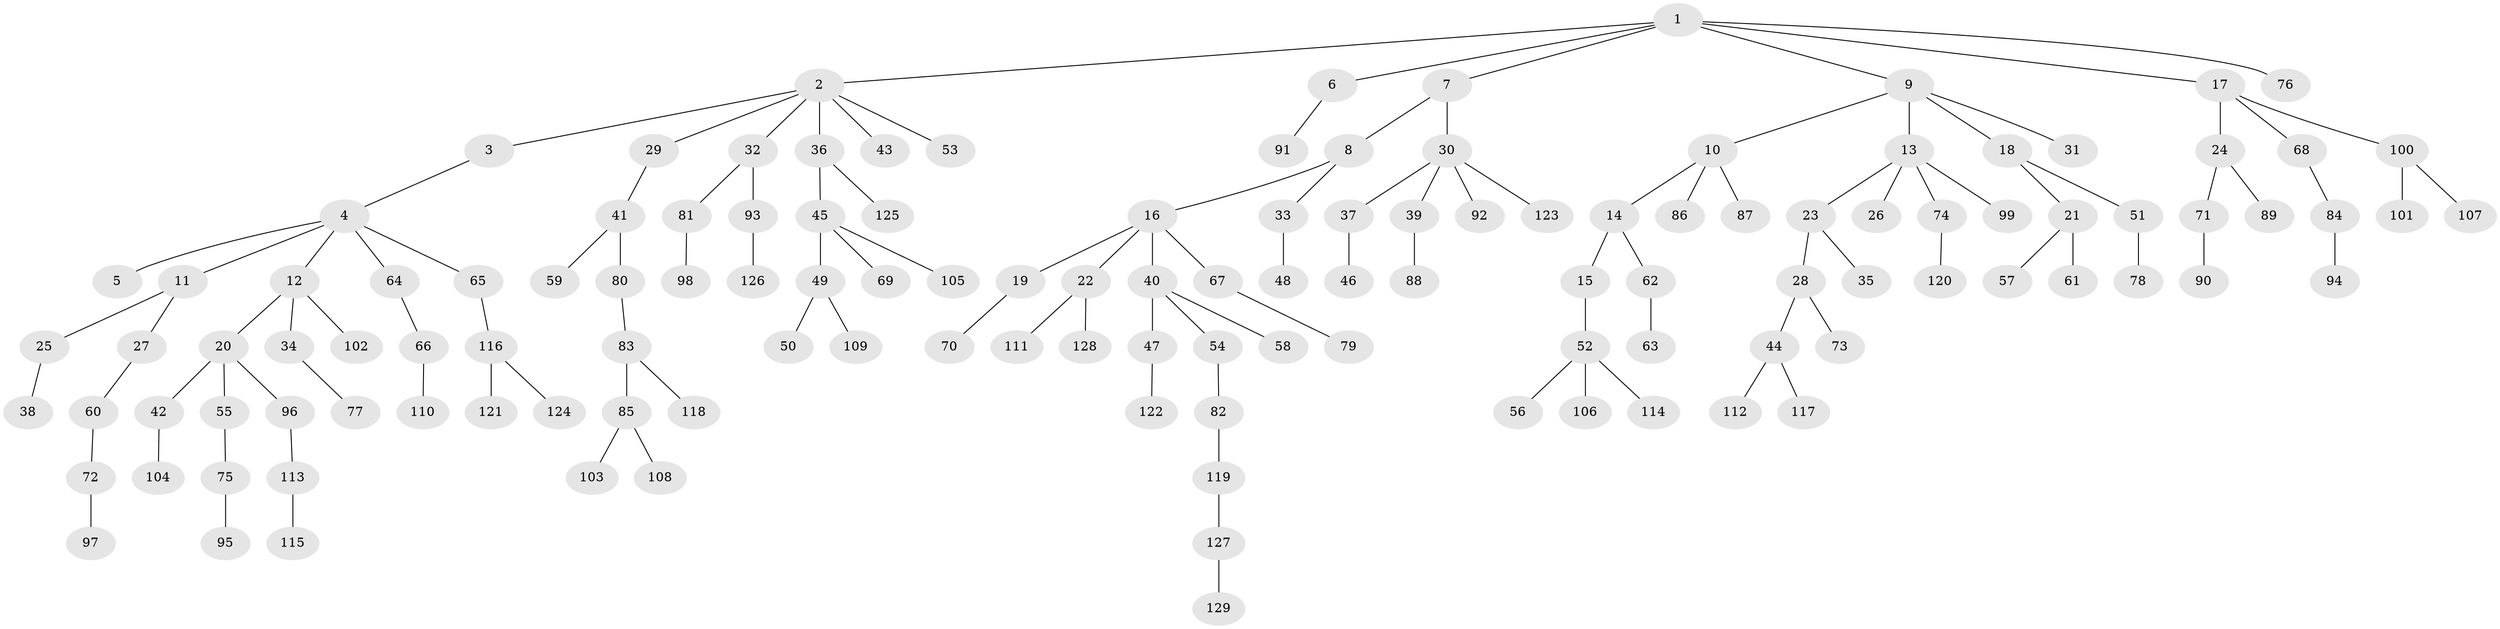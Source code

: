// Generated by graph-tools (version 1.1) at 2025/50/03/09/25 03:50:17]
// undirected, 129 vertices, 128 edges
graph export_dot {
graph [start="1"]
  node [color=gray90,style=filled];
  1;
  2;
  3;
  4;
  5;
  6;
  7;
  8;
  9;
  10;
  11;
  12;
  13;
  14;
  15;
  16;
  17;
  18;
  19;
  20;
  21;
  22;
  23;
  24;
  25;
  26;
  27;
  28;
  29;
  30;
  31;
  32;
  33;
  34;
  35;
  36;
  37;
  38;
  39;
  40;
  41;
  42;
  43;
  44;
  45;
  46;
  47;
  48;
  49;
  50;
  51;
  52;
  53;
  54;
  55;
  56;
  57;
  58;
  59;
  60;
  61;
  62;
  63;
  64;
  65;
  66;
  67;
  68;
  69;
  70;
  71;
  72;
  73;
  74;
  75;
  76;
  77;
  78;
  79;
  80;
  81;
  82;
  83;
  84;
  85;
  86;
  87;
  88;
  89;
  90;
  91;
  92;
  93;
  94;
  95;
  96;
  97;
  98;
  99;
  100;
  101;
  102;
  103;
  104;
  105;
  106;
  107;
  108;
  109;
  110;
  111;
  112;
  113;
  114;
  115;
  116;
  117;
  118;
  119;
  120;
  121;
  122;
  123;
  124;
  125;
  126;
  127;
  128;
  129;
  1 -- 2;
  1 -- 6;
  1 -- 7;
  1 -- 9;
  1 -- 17;
  1 -- 76;
  2 -- 3;
  2 -- 29;
  2 -- 32;
  2 -- 36;
  2 -- 43;
  2 -- 53;
  3 -- 4;
  4 -- 5;
  4 -- 11;
  4 -- 12;
  4 -- 64;
  4 -- 65;
  6 -- 91;
  7 -- 8;
  7 -- 30;
  8 -- 16;
  8 -- 33;
  9 -- 10;
  9 -- 13;
  9 -- 18;
  9 -- 31;
  10 -- 14;
  10 -- 86;
  10 -- 87;
  11 -- 25;
  11 -- 27;
  12 -- 20;
  12 -- 34;
  12 -- 102;
  13 -- 23;
  13 -- 26;
  13 -- 74;
  13 -- 99;
  14 -- 15;
  14 -- 62;
  15 -- 52;
  16 -- 19;
  16 -- 22;
  16 -- 40;
  16 -- 67;
  17 -- 24;
  17 -- 68;
  17 -- 100;
  18 -- 21;
  18 -- 51;
  19 -- 70;
  20 -- 42;
  20 -- 55;
  20 -- 96;
  21 -- 57;
  21 -- 61;
  22 -- 111;
  22 -- 128;
  23 -- 28;
  23 -- 35;
  24 -- 71;
  24 -- 89;
  25 -- 38;
  27 -- 60;
  28 -- 44;
  28 -- 73;
  29 -- 41;
  30 -- 37;
  30 -- 39;
  30 -- 92;
  30 -- 123;
  32 -- 81;
  32 -- 93;
  33 -- 48;
  34 -- 77;
  36 -- 45;
  36 -- 125;
  37 -- 46;
  39 -- 88;
  40 -- 47;
  40 -- 54;
  40 -- 58;
  41 -- 59;
  41 -- 80;
  42 -- 104;
  44 -- 112;
  44 -- 117;
  45 -- 49;
  45 -- 69;
  45 -- 105;
  47 -- 122;
  49 -- 50;
  49 -- 109;
  51 -- 78;
  52 -- 56;
  52 -- 106;
  52 -- 114;
  54 -- 82;
  55 -- 75;
  60 -- 72;
  62 -- 63;
  64 -- 66;
  65 -- 116;
  66 -- 110;
  67 -- 79;
  68 -- 84;
  71 -- 90;
  72 -- 97;
  74 -- 120;
  75 -- 95;
  80 -- 83;
  81 -- 98;
  82 -- 119;
  83 -- 85;
  83 -- 118;
  84 -- 94;
  85 -- 103;
  85 -- 108;
  93 -- 126;
  96 -- 113;
  100 -- 101;
  100 -- 107;
  113 -- 115;
  116 -- 121;
  116 -- 124;
  119 -- 127;
  127 -- 129;
}
